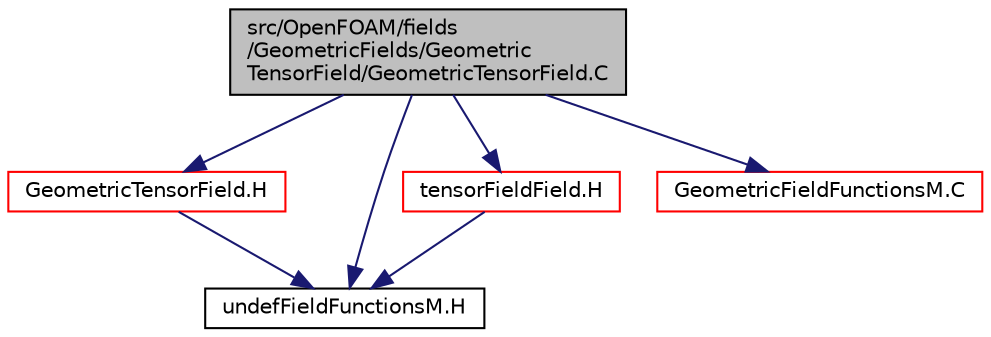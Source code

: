 digraph "src/OpenFOAM/fields/GeometricFields/GeometricTensorField/GeometricTensorField.C"
{
  bgcolor="transparent";
  edge [fontname="Helvetica",fontsize="10",labelfontname="Helvetica",labelfontsize="10"];
  node [fontname="Helvetica",fontsize="10",shape=record];
  Node1 [label="src/OpenFOAM/fields\l/GeometricFields/Geometric\lTensorField/GeometricTensorField.C",height=0.2,width=0.4,color="black", fillcolor="grey75", style="filled", fontcolor="black"];
  Node1 -> Node2 [color="midnightblue",fontsize="10",style="solid",fontname="Helvetica"];
  Node2 [label="GeometricTensorField.H",height=0.2,width=0.4,color="red",URL="$a08223.html",tooltip="Tensor specific part of the implementation of GeometricField. "];
  Node2 -> Node3 [color="midnightblue",fontsize="10",style="solid",fontname="Helvetica"];
  Node3 [label="undefFieldFunctionsM.H",height=0.2,width=0.4,color="black",URL="$a08135.html"];
  Node1 -> Node4 [color="midnightblue",fontsize="10",style="solid",fontname="Helvetica"];
  Node4 [label="tensorFieldField.H",height=0.2,width=0.4,color="red",URL="$a08107.html",tooltip="Specialisation of FieldField<T> for tensor. "];
  Node4 -> Node3 [color="midnightblue",fontsize="10",style="solid",fontname="Helvetica"];
  Node1 -> Node5 [color="midnightblue",fontsize="10",style="solid",fontname="Helvetica"];
  Node5 [label="GeometricFieldFunctionsM.C",height=0.2,width=0.4,color="red",URL="$a08206.html"];
  Node1 -> Node3 [color="midnightblue",fontsize="10",style="solid",fontname="Helvetica"];
}
